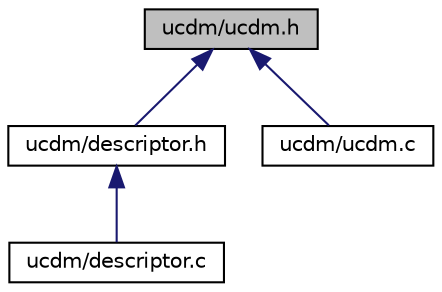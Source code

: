 digraph "ucdm/ucdm.h"
{
 // INTERACTIVE_SVG=YES
 // LATEX_PDF_SIZE
  bgcolor="transparent";
  edge [fontname="Helvetica",fontsize="10",labelfontname="Helvetica",labelfontsize="10"];
  node [fontname="Helvetica",fontsize="10",shape=record];
  Node1 [label="ucdm/ucdm.h",height=0.2,width=0.4,color="black", fillcolor="grey75", style="filled", fontcolor="black",tooltip="Interface and usage of the Unified Configuration and Data Manager."];
  Node1 -> Node2 [dir="back",color="midnightblue",fontsize="10",style="solid",fontname="Helvetica"];
  Node2 [label="ucdm/descriptor.h",height=0.2,width=0.4,color="black",URL="$descriptor_8h.html",tooltip="Descriptor type definitions."];
  Node2 -> Node3 [dir="back",color="midnightblue",fontsize="10",style="solid",fontname="Helvetica"];
  Node3 [label="ucdm/descriptor.c",height=0.2,width=0.4,color="black",URL="$descriptor_8c.html",tooltip="Descriptor type definitions."];
  Node1 -> Node4 [dir="back",color="midnightblue",fontsize="10",style="solid",fontname="Helvetica"];
  Node4 [label="ucdm/ucdm.c",height=0.2,width=0.4,color="black",URL="$ucdm_8c.html",tooltip="Implementation the Unified Configuration and Data Manager."];
}
